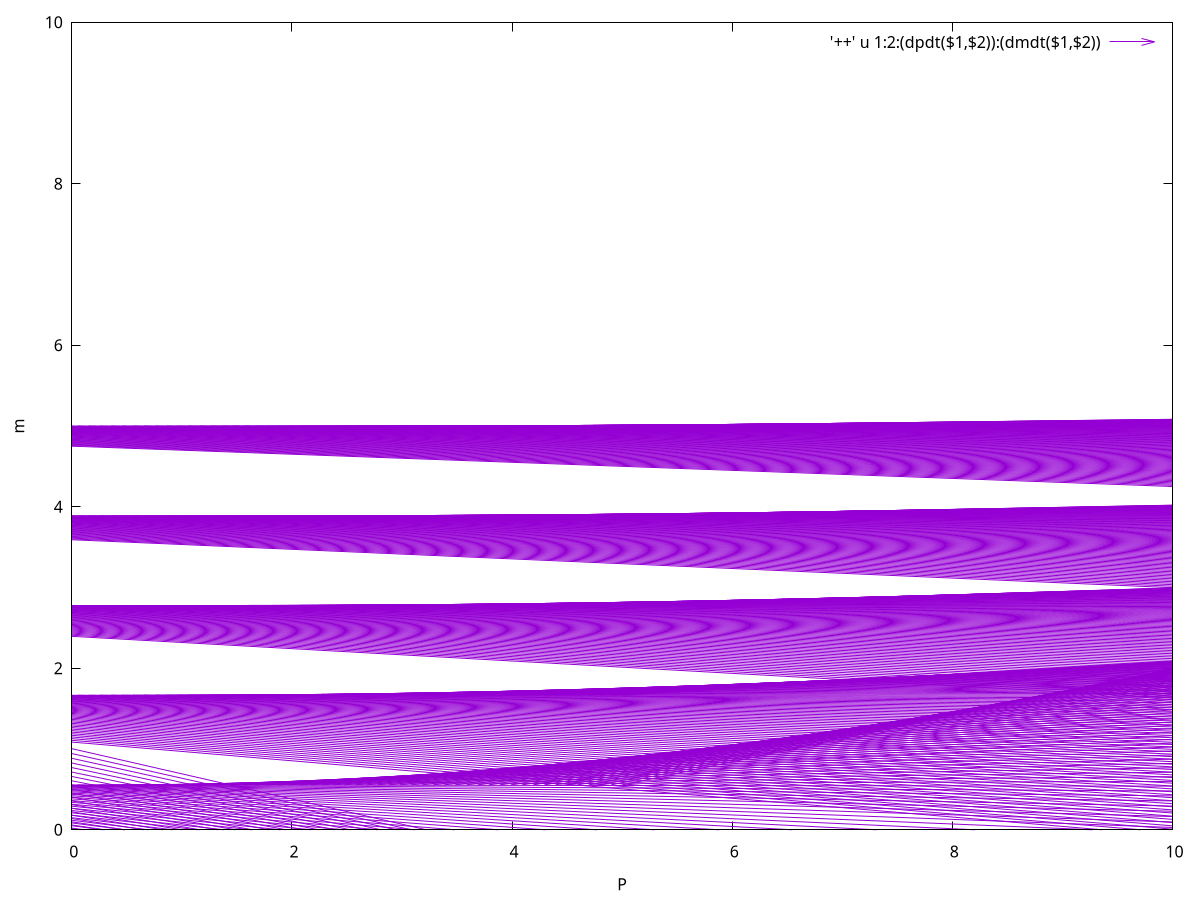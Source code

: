 set xlabel 'P'
set ylabel 'm'

ap = 20
am = 600
dp = 1
dm = 10

dpdt(x,y) = am*y-dp*x
dmdt(x,y) = -dm*y+ap*x 
set xrange[0:10]
set yrange[0:10]
plot '++' u 1:2:(dpdt($1,$2)):(dmdt($1,$2)) w vec
pause(-1)
